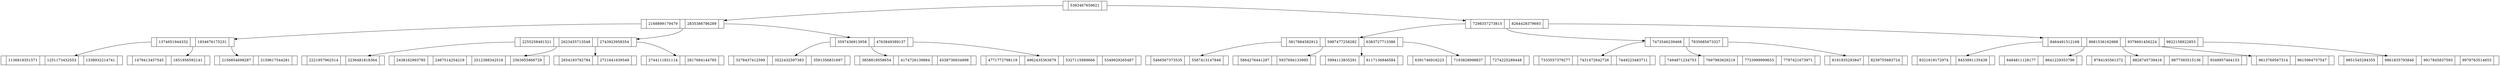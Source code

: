 digraph G{
 node[shape=record]
node0xc00015ce40[label="<f0>|5383467659621|<f2>"]
node0xc000376330[label="<f0>|2168899179479|<f2>|2835386786289|<f4>"]
node0xc000376270[label="<f0>|1374651944332|<f2>|1934676175231|<f4>"]
node0xc000088150[label="<f0>|1136819351571|<f2>|1251173432553|<f4>|1338932214741|<f6>"]
node0xc000376270 : f0 -> node0xc000088150
node0xc0000881b0[label="<f0>|1479413457545|<f2>|1651956592141|<f4>"]
node0xc000376270 : f2 -> node0xc0000881b0
node0xc0003761b0[label="<f0>|2156854698287|<f2>|2159617544281|<f4>"]
node0xc000376270 : f4 -> node0xc0003761b0
node0xc000376330 : f0 -> node0xc000376270
node0xc0003762d0[label="<f0>|2255258481521|<f2>|2623455713548|<f4>|2743923958354|<f6>"]
node0xc000376210[label="<f0>|2221957962514|<f2>|2236481818364|<f4>"]
node0xc0003762d0 : f0 -> node0xc000376210
node0xc00031c3c0[label="<f0>|2438162993785|<f2>|2467514254219|<f4>|2512388342518|<f6>|2563955866729|<f8>"]
node0xc0003762d0 : f2 -> node0xc00031c3c0
node0xc0003ee060[label="<f0>|2654193782784|<f2>|2721641639549|<f4>"]
node0xc0003762d0 : f4 -> node0xc0003ee060
node0xc0003ee0c0[label="<f0>|2744111831114|<f2>|2817684144785|<f4>"]
node0xc0003762d0 : f6 -> node0xc0003ee0c0
node0xc000376330 : f2 -> node0xc0003762d0
node0xc0006881b0[label="<f0>|3597436913958|<f2>|4763849389137|<f4>"]
node0xc000688090[label="<f0>|3278437412599|<f2>|3522432597383|<f4>|3591356831697|<f6>"]
node0xc0006881b0 : f0 -> node0xc000688090
node0xc0006880f0[label="<f0>|3858819558654|<f2>|4174726139884|<f4>|4538736934998|<f6>"]
node0xc0006881b0 : f2 -> node0xc0006880f0
node0xc00031c180[label="<f0>|4771772798119|<f2>|4962435363679|<f4>|5327115889666|<f6>|5349929265487|<f8>"]
node0xc0006881b0 : f4 -> node0xc00031c180
node0xc000376330 : f4 -> node0xc0006881b0
node0xc00015ce40 : f0 -> node0xc000376330
node0xc000376390[label="<f0>|7298357273815|<f2>|8264428379693|<f4>"]
node0xc0003779e0[label="<f0>|5817884582912|<f2>|5987477258282|<f4>|6383727713386|<f6>"]
node0xc0003ef590[label="<f0>|5466567373535|<f2>|5587413147846|<f4>"]
node0xc0003779e0 : f0 -> node0xc0003ef590
node0xc000689f80[label="<f0>|5864276441297|<f2>|5937694133995|<f4>"]
node0xc0003779e0 : f2 -> node0xc000689f80
node0xc000452000[label="<f0>|5994113835291|<f2>|6117136846584|<f4>"]
node0xc0003779e0 : f4 -> node0xc000452000
node0xc000453440[label="<f0>|6391746916223|<f2>|7193828998837|<f4>|7274225289448|<f6>"]
node0xc0003779e0 : f6 -> node0xc000453440
node0xc000376390 : f0 -> node0xc0003779e0
node0xc000377a40[label="<f0>|7473546239468|<f2>|7835685673327|<f4>"]
node0xc0004534a0[label="<f0>|7333557379277|<f2>|7431472642726|<f4>|7449223483711|<f6>"]
node0xc000377a40 : f0 -> node0xc0004534a0
node0xc000377920[label="<f0>|7494871234753|<f2>|7697983629219|<f4>|7723999999653|<f6>|7797421673971|<f8>"]
node0xc000377a40 : f2 -> node0xc000377920
node0xc000377980[label="<f0>|8191935293847|<f2>|8239755683724|<f4>"]
node0xc000377a40 : f4 -> node0xc000377980
node0xc000376390 : f2 -> node0xc000377a40
node0xc00031dda0[label="<f0>|8464491512168|<f2>|8681536162988|<f4>|9378691456224|<f6>|9822158922853|<f8>"]
node0xc0003ef2c0[label="<f0>|8321619172974|<f2>|8453891135439|<f4>"]
node0xc00031dda0 : f0 -> node0xc0003ef2c0
node0xc0003ef320[label="<f0>|8484811128177|<f2>|8641229353796|<f4>"]
node0xc00031dda0 : f2 -> node0xc0003ef320
node0xc00031dc80[label="<f0>|8784193561372|<f2>|8828745739416|<f4>|8877393515136|<f6>|9349957464153|<f8>"]
node0xc00031dda0 : f4 -> node0xc00031dc80
node0xc000074c30[label="<f0>|9613769567314|<f2>|9615964757547|<f4>"]
node0xc00031dda0 : f6 -> node0xc000074c30
node0xc000074cf0[label="<f0>|9851545294355|<f2>|9861835793846|<f4>|9917845837593|<f6>|9978763514653|<f8>"]
node0xc00031dda0 : f8 -> node0xc000074cf0
node0xc000376390 : f4 -> node0xc00031dda0
node0xc00015ce40 : f2 -> node0xc000376390
}